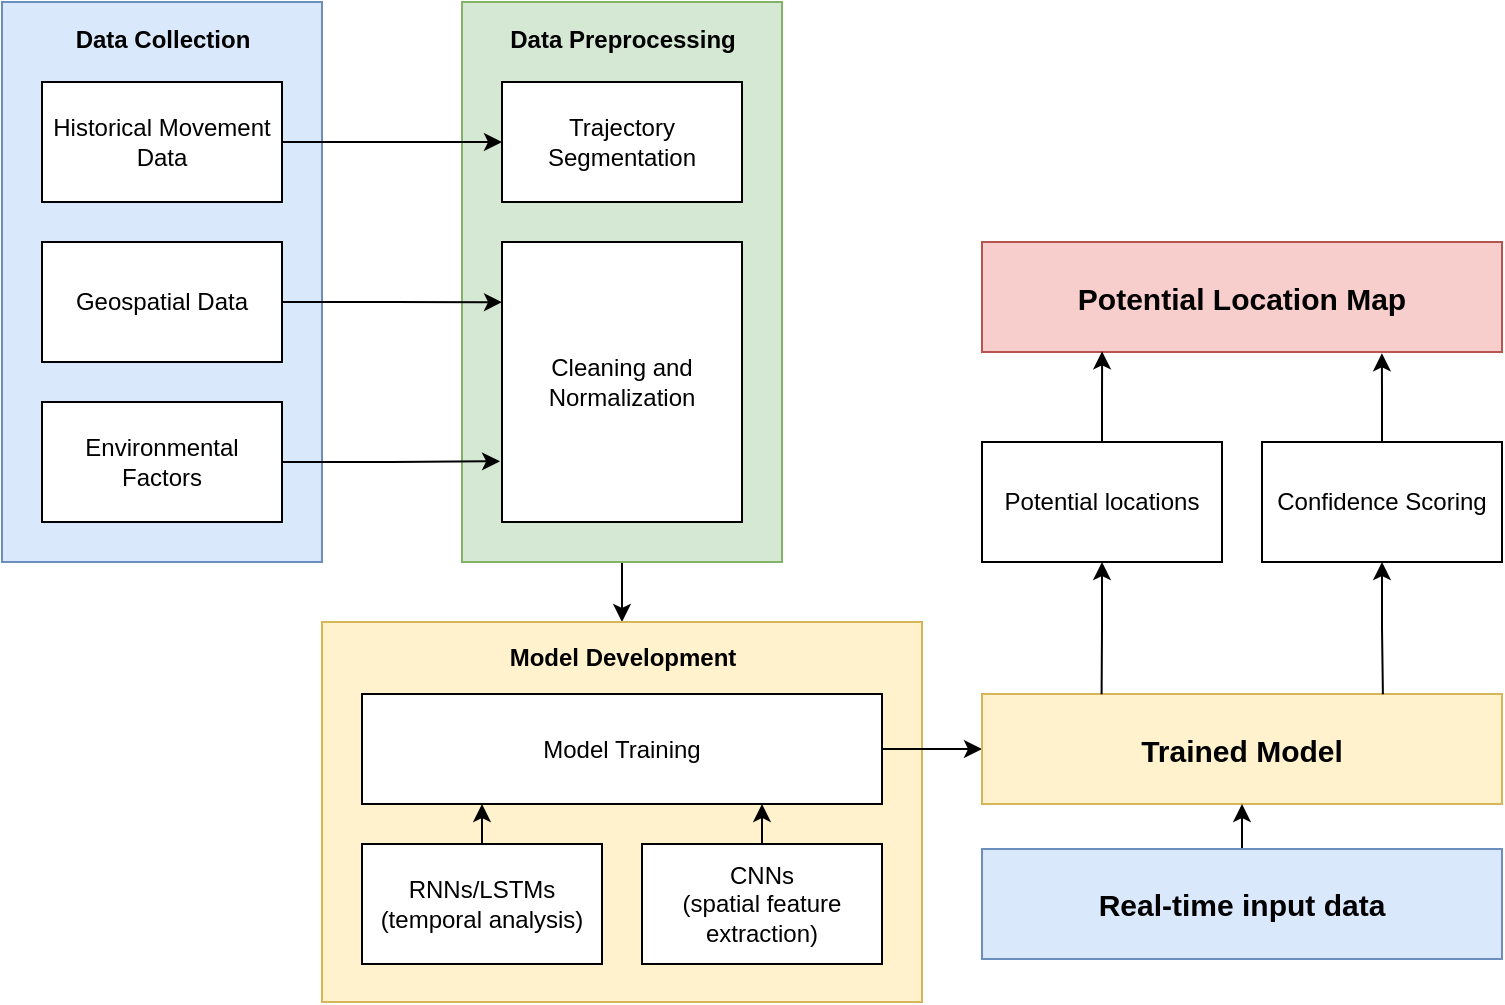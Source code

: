 <mxfile version="25.0.3">
  <diagram name="Page-1" id="49ORgd5MWaSpw11vctz6">
    <mxGraphModel dx="1434" dy="713" grid="1" gridSize="10" guides="1" tooltips="1" connect="1" arrows="1" fold="1" page="1" pageScale="1" pageWidth="850" pageHeight="1100" math="0" shadow="0">
      <root>
        <mxCell id="0" />
        <mxCell id="1" parent="0" />
        <mxCell id="K1ECdhQvKXaR6vdDRRL7-1" value="" style="rounded=0;whiteSpace=wrap;html=1;fillColor=#dae8fc;strokeColor=#6c8ebf;" vertex="1" parent="1">
          <mxGeometry x="190" y="160" width="160" height="280" as="geometry" />
        </mxCell>
        <mxCell id="K1ECdhQvKXaR6vdDRRL7-2" value="Historical Movement Data" style="rounded=0;whiteSpace=wrap;html=1;" vertex="1" parent="1">
          <mxGeometry x="210" y="200" width="120" height="60" as="geometry" />
        </mxCell>
        <mxCell id="K1ECdhQvKXaR6vdDRRL7-3" value="Geospatial Data" style="rounded=0;whiteSpace=wrap;html=1;" vertex="1" parent="1">
          <mxGeometry x="210" y="280" width="120" height="60" as="geometry" />
        </mxCell>
        <mxCell id="K1ECdhQvKXaR6vdDRRL7-4" value="Environmental Factors" style="rounded=0;whiteSpace=wrap;html=1;" vertex="1" parent="1">
          <mxGeometry x="210" y="360" width="120" height="60" as="geometry" />
        </mxCell>
        <mxCell id="K1ECdhQvKXaR6vdDRRL7-5" value="Data Collection" style="text;html=1;align=center;verticalAlign=middle;resizable=0;points=[];autosize=1;strokeColor=none;fillColor=none;fontStyle=1" vertex="1" parent="1">
          <mxGeometry x="220" y="164" width="100" height="30" as="geometry" />
        </mxCell>
        <mxCell id="K1ECdhQvKXaR6vdDRRL7-19" style="edgeStyle=orthogonalEdgeStyle;rounded=0;orthogonalLoop=1;jettySize=auto;html=1;entryX=0.5;entryY=0;entryDx=0;entryDy=0;" edge="1" parent="1" source="K1ECdhQvKXaR6vdDRRL7-6" target="K1ECdhQvKXaR6vdDRRL7-14">
          <mxGeometry relative="1" as="geometry" />
        </mxCell>
        <mxCell id="K1ECdhQvKXaR6vdDRRL7-6" value="" style="rounded=0;whiteSpace=wrap;html=1;fillColor=#d5e8d4;strokeColor=#82b366;glass=0;" vertex="1" parent="1">
          <mxGeometry x="420" y="160" width="160" height="280" as="geometry" />
        </mxCell>
        <mxCell id="K1ECdhQvKXaR6vdDRRL7-7" value="Trajectory Segmentation" style="rounded=0;whiteSpace=wrap;html=1;" vertex="1" parent="1">
          <mxGeometry x="440" y="200" width="120" height="60" as="geometry" />
        </mxCell>
        <mxCell id="K1ECdhQvKXaR6vdDRRL7-8" value="Cleaning and Normalization" style="rounded=0;whiteSpace=wrap;html=1;" vertex="1" parent="1">
          <mxGeometry x="440" y="280" width="120" height="140" as="geometry" />
        </mxCell>
        <mxCell id="K1ECdhQvKXaR6vdDRRL7-10" value="Data Preprocessing" style="text;html=1;align=center;verticalAlign=middle;resizable=0;points=[];autosize=1;strokeColor=none;fillColor=none;fontStyle=1" vertex="1" parent="1">
          <mxGeometry x="435" y="164" width="130" height="30" as="geometry" />
        </mxCell>
        <mxCell id="K1ECdhQvKXaR6vdDRRL7-11" style="edgeStyle=orthogonalEdgeStyle;rounded=0;orthogonalLoop=1;jettySize=auto;html=1;entryX=0;entryY=0.5;entryDx=0;entryDy=0;" edge="1" parent="1" source="K1ECdhQvKXaR6vdDRRL7-2" target="K1ECdhQvKXaR6vdDRRL7-7">
          <mxGeometry relative="1" as="geometry" />
        </mxCell>
        <mxCell id="K1ECdhQvKXaR6vdDRRL7-12" style="edgeStyle=orthogonalEdgeStyle;rounded=0;orthogonalLoop=1;jettySize=auto;html=1;entryX=0;entryY=0.215;entryDx=0;entryDy=0;entryPerimeter=0;" edge="1" parent="1" source="K1ECdhQvKXaR6vdDRRL7-3" target="K1ECdhQvKXaR6vdDRRL7-8">
          <mxGeometry relative="1" as="geometry" />
        </mxCell>
        <mxCell id="K1ECdhQvKXaR6vdDRRL7-13" style="edgeStyle=orthogonalEdgeStyle;rounded=0;orthogonalLoop=1;jettySize=auto;html=1;entryX=-0.008;entryY=0.783;entryDx=0;entryDy=0;entryPerimeter=0;" edge="1" parent="1" source="K1ECdhQvKXaR6vdDRRL7-4" target="K1ECdhQvKXaR6vdDRRL7-8">
          <mxGeometry relative="1" as="geometry" />
        </mxCell>
        <mxCell id="K1ECdhQvKXaR6vdDRRL7-14" value="" style="rounded=0;whiteSpace=wrap;html=1;fillColor=#fff2cc;strokeColor=#d6b656;glass=0;" vertex="1" parent="1">
          <mxGeometry x="350" y="470" width="300" height="190" as="geometry" />
        </mxCell>
        <mxCell id="K1ECdhQvKXaR6vdDRRL7-32" style="edgeStyle=orthogonalEdgeStyle;rounded=0;orthogonalLoop=1;jettySize=auto;html=1;entryX=0;entryY=0.5;entryDx=0;entryDy=0;" edge="1" parent="1" source="K1ECdhQvKXaR6vdDRRL7-15" target="K1ECdhQvKXaR6vdDRRL7-30">
          <mxGeometry relative="1" as="geometry" />
        </mxCell>
        <mxCell id="K1ECdhQvKXaR6vdDRRL7-15" value="Model Training" style="rounded=0;whiteSpace=wrap;html=1;" vertex="1" parent="1">
          <mxGeometry x="370" y="506" width="260" height="55" as="geometry" />
        </mxCell>
        <mxCell id="K1ECdhQvKXaR6vdDRRL7-16" value="RNNs/LSTMs&lt;div&gt;(temporal analysis)&lt;/div&gt;" style="rounded=0;whiteSpace=wrap;html=1;" vertex="1" parent="1">
          <mxGeometry x="370" y="581" width="120" height="60" as="geometry" />
        </mxCell>
        <mxCell id="K1ECdhQvKXaR6vdDRRL7-17" value="CNNs&lt;div&gt;(spatial feature extraction)&lt;/div&gt;" style="rounded=0;whiteSpace=wrap;html=1;" vertex="1" parent="1">
          <mxGeometry x="510" y="581" width="120" height="60" as="geometry" />
        </mxCell>
        <mxCell id="K1ECdhQvKXaR6vdDRRL7-18" value="Model Development" style="text;html=1;align=center;verticalAlign=middle;resizable=0;points=[];autosize=1;strokeColor=none;fillColor=none;fontStyle=1" vertex="1" parent="1">
          <mxGeometry x="435" y="473" width="130" height="30" as="geometry" />
        </mxCell>
        <mxCell id="K1ECdhQvKXaR6vdDRRL7-25" style="edgeStyle=orthogonalEdgeStyle;rounded=0;orthogonalLoop=1;jettySize=auto;html=1;entryX=0.232;entryY=1.002;entryDx=0;entryDy=0;entryPerimeter=0;" edge="1" parent="1" source="K1ECdhQvKXaR6vdDRRL7-16" target="K1ECdhQvKXaR6vdDRRL7-15">
          <mxGeometry relative="1" as="geometry" />
        </mxCell>
        <mxCell id="K1ECdhQvKXaR6vdDRRL7-26" style="edgeStyle=orthogonalEdgeStyle;rounded=0;orthogonalLoop=1;jettySize=auto;html=1;entryX=0.771;entryY=1.002;entryDx=0;entryDy=0;entryPerimeter=0;" edge="1" parent="1" source="K1ECdhQvKXaR6vdDRRL7-17" target="K1ECdhQvKXaR6vdDRRL7-15">
          <mxGeometry relative="1" as="geometry" />
        </mxCell>
        <mxCell id="K1ECdhQvKXaR6vdDRRL7-30" value="Trained Model" style="rounded=0;whiteSpace=wrap;html=1;fillColor=#fff2cc;strokeColor=#d6b656;fontStyle=1;fontSize=15;" vertex="1" parent="1">
          <mxGeometry x="680" y="506" width="260" height="55" as="geometry" />
        </mxCell>
        <mxCell id="K1ECdhQvKXaR6vdDRRL7-33" value="" style="edgeStyle=orthogonalEdgeStyle;rounded=0;orthogonalLoop=1;jettySize=auto;html=1;" edge="1" parent="1" source="K1ECdhQvKXaR6vdDRRL7-31" target="K1ECdhQvKXaR6vdDRRL7-30">
          <mxGeometry relative="1" as="geometry" />
        </mxCell>
        <mxCell id="K1ECdhQvKXaR6vdDRRL7-31" value="Real-time input data" style="rounded=0;whiteSpace=wrap;html=1;fillColor=#dae8fc;strokeColor=#6c8ebf;fontStyle=1;fontSize=15;" vertex="1" parent="1">
          <mxGeometry x="680" y="583.5" width="260" height="55" as="geometry" />
        </mxCell>
        <mxCell id="K1ECdhQvKXaR6vdDRRL7-34" value="Confidence Scoring" style="rounded=0;whiteSpace=wrap;html=1;" vertex="1" parent="1">
          <mxGeometry x="820" y="380" width="120" height="60" as="geometry" />
        </mxCell>
        <mxCell id="K1ECdhQvKXaR6vdDRRL7-35" value="Potential locations" style="rounded=0;whiteSpace=wrap;html=1;" vertex="1" parent="1">
          <mxGeometry x="680" y="380" width="120" height="60" as="geometry" />
        </mxCell>
        <mxCell id="K1ECdhQvKXaR6vdDRRL7-37" style="edgeStyle=orthogonalEdgeStyle;rounded=0;orthogonalLoop=1;jettySize=auto;html=1;entryX=0.23;entryY=0.003;entryDx=0;entryDy=0;entryPerimeter=0;startArrow=classic;startFill=1;endArrow=none;endFill=0;" edge="1" parent="1" source="K1ECdhQvKXaR6vdDRRL7-35" target="K1ECdhQvKXaR6vdDRRL7-30">
          <mxGeometry relative="1" as="geometry" />
        </mxCell>
        <mxCell id="K1ECdhQvKXaR6vdDRRL7-38" style="edgeStyle=orthogonalEdgeStyle;rounded=0;orthogonalLoop=1;jettySize=auto;html=1;entryX=0.771;entryY=0.003;entryDx=0;entryDy=0;entryPerimeter=0;startArrow=classic;startFill=1;endArrow=none;endFill=0;" edge="1" parent="1" source="K1ECdhQvKXaR6vdDRRL7-34" target="K1ECdhQvKXaR6vdDRRL7-30">
          <mxGeometry relative="1" as="geometry" />
        </mxCell>
        <mxCell id="K1ECdhQvKXaR6vdDRRL7-39" value="Potential Location Map" style="rounded=0;whiteSpace=wrap;html=1;fillColor=#f8cecc;strokeColor=#b85450;fontStyle=1;fontSize=15;" vertex="1" parent="1">
          <mxGeometry x="680" y="280" width="260" height="55" as="geometry" />
        </mxCell>
        <mxCell id="K1ECdhQvKXaR6vdDRRL7-40" style="edgeStyle=orthogonalEdgeStyle;rounded=0;orthogonalLoop=1;jettySize=auto;html=1;entryX=0.231;entryY=0.994;entryDx=0;entryDy=0;entryPerimeter=0;" edge="1" parent="1" source="K1ECdhQvKXaR6vdDRRL7-35" target="K1ECdhQvKXaR6vdDRRL7-39">
          <mxGeometry relative="1" as="geometry" />
        </mxCell>
        <mxCell id="K1ECdhQvKXaR6vdDRRL7-41" style="edgeStyle=orthogonalEdgeStyle;rounded=0;orthogonalLoop=1;jettySize=auto;html=1;entryX=0.769;entryY=1.012;entryDx=0;entryDy=0;entryPerimeter=0;" edge="1" parent="1" source="K1ECdhQvKXaR6vdDRRL7-34" target="K1ECdhQvKXaR6vdDRRL7-39">
          <mxGeometry relative="1" as="geometry" />
        </mxCell>
      </root>
    </mxGraphModel>
  </diagram>
</mxfile>
